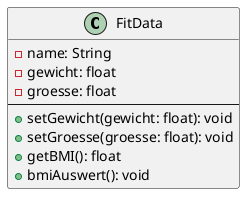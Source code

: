 @startuml
class FitData {
- name: String
- gewicht: float
- groesse: float
--
+ setGewicht(gewicht: float): void
+ setGroesse(groesse: float): void
+ getBMI(): float
+ bmiAuswert(): void
}

@enduml